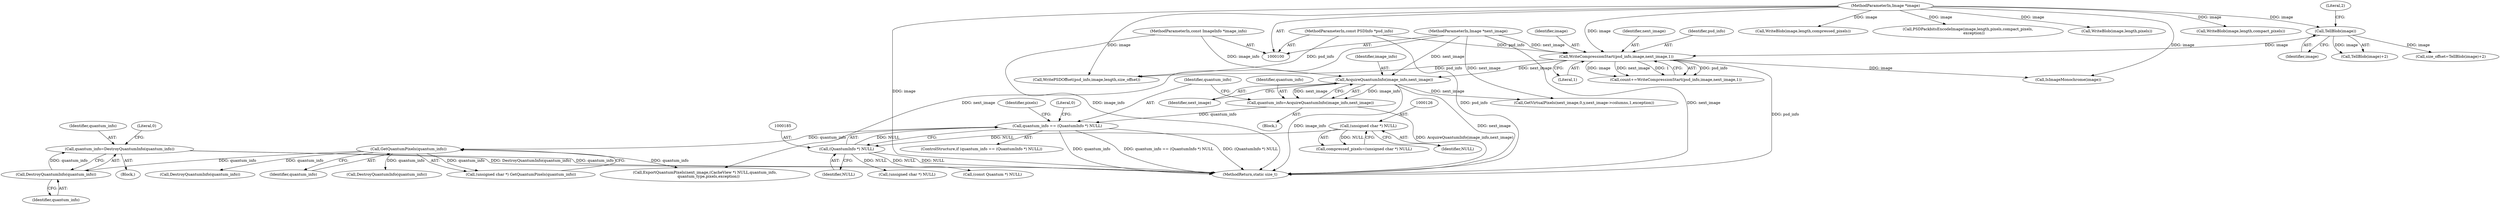 digraph "0_ImageMagick_91cc3f36f2ccbd485a0456bab9aebe63b635da88@pointer" {
"1000265" [label="(Call,quantum_info=DestroyQuantumInfo(quantum_info))"];
"1000267" [label="(Call,DestroyQuantumInfo(quantum_info))"];
"1000193" [label="(Call,GetQuantumPixels(quantum_info))"];
"1000182" [label="(Call,quantum_info == (QuantumInfo *) NULL)"];
"1000176" [label="(Call,quantum_info=AcquireQuantumInfo(image_info,next_image))"];
"1000178" [label="(Call,AcquireQuantumInfo(image_info,next_image))"];
"1000102" [label="(MethodParameterIn,const ImageInfo *image_info)"];
"1000147" [label="(Call,WriteCompressionStart(psd_info,image,next_image,1))"];
"1000101" [label="(MethodParameterIn,const PSDInfo *psd_info)"];
"1000142" [label="(Call,TellBlob(image))"];
"1000103" [label="(MethodParameterIn,Image *image)"];
"1000104" [label="(MethodParameterIn,Image *next_image)"];
"1000184" [label="(Call,(QuantumInfo *) NULL)"];
"1000125" [label="(Call,(unsigned char *) NULL)"];
"1000143" [label="(Identifier,image)"];
"1000190" [label="(Identifier,pixels)"];
"1000299" [label="(Call,(const Quantum *) NULL)"];
"1000177" [label="(Identifier,quantum_info)"];
"1000267" [label="(Call,DestroyQuantumInfo(quantum_info))"];
"1000194" [label="(Identifier,quantum_info)"];
"1000438" [label="(Call,WriteBlob(image,length,compressed_pixels))"];
"1000359" [label="(Call,WritePSDOffset(psd_info,image,length,size_offset))"];
"1000265" [label="(Call,quantum_info=DestroyQuantumInfo(quantum_info))"];
"1000220" [label="(Call,DestroyQuantumInfo(quantum_info))"];
"1000150" [label="(Identifier,next_image)"];
"1000141" [label="(Call,TellBlob(image)+2)"];
"1000186" [label="(Identifier,NULL)"];
"1000184" [label="(Call,(QuantumInfo *) NULL)"];
"1000123" [label="(Call,compressed_pixels=(unsigned char *) NULL)"];
"1000264" [label="(Block,)"];
"1000125" [label="(Call,(unsigned char *) NULL)"];
"1000182" [label="(Call,quantum_info == (QuantumInfo *) NULL)"];
"1000191" [label="(Call,(unsigned char *) GetQuantumPixels(quantum_info))"];
"1000142" [label="(Call,TellBlob(image))"];
"1000110" [label="(Block,)"];
"1000266" [label="(Identifier,quantum_info)"];
"1000145" [label="(Call,count+=WriteCompressionStart(psd_info,image,next_image,1))"];
"1000214" [label="(Call,(unsigned char *) NULL)"];
"1000183" [label="(Identifier,quantum_info)"];
"1000127" [label="(Identifier,NULL)"];
"1000178" [label="(Call,AcquireQuantumInfo(image_info,next_image))"];
"1000144" [label="(Literal,2)"];
"1000345" [label="(Call,PSDPackbitsEncodeImage(image,length,pixels,compact_pixels,\n          exception))"];
"1000176" [label="(Call,quantum_info=AcquireQuantumInfo(image_info,next_image))"];
"1000478" [label="(MethodReturn,static size_t)"];
"1000103" [label="(MethodParameterIn,Image *image)"];
"1000101" [label="(MethodParameterIn,const PSDInfo *psd_info)"];
"1000139" [label="(Call,size_offset=TellBlob(image)+2)"];
"1000148" [label="(Identifier,psd_info)"];
"1000180" [label="(Identifier,next_image)"];
"1000102" [label="(MethodParameterIn,const ImageInfo *image_info)"];
"1000149" [label="(Identifier,image)"];
"1000450" [label="(Call,WriteBlob(image,length,pixels))"];
"1000287" [label="(Call,GetVirtualPixels(next_image,0,y,next_image->columns,1,exception))"];
"1000268" [label="(Identifier,quantum_info)"];
"1000305" [label="(Call,ExportQuantumPixels(next_image,(CacheView *) NULL,quantum_info,\n      quantum_type,pixels,exception))"];
"1000188" [label="(Literal,0)"];
"1000474" [label="(Call,DestroyQuantumInfo(quantum_info))"];
"1000179" [label="(Identifier,image_info)"];
"1000147" [label="(Call,WriteCompressionStart(psd_info,image,next_image,1))"];
"1000193" [label="(Call,GetQuantumPixels(quantum_info))"];
"1000181" [label="(ControlStructure,if (quantum_info == (QuantumInfo *) NULL))"];
"1000270" [label="(Literal,0)"];
"1000104" [label="(MethodParameterIn,Image *next_image)"];
"1000167" [label="(Call,IsImageMonochrome(image))"];
"1000353" [label="(Call,WriteBlob(image,length,compact_pixels))"];
"1000151" [label="(Literal,1)"];
"1000265" -> "1000264"  [label="AST: "];
"1000265" -> "1000267"  [label="CFG: "];
"1000266" -> "1000265"  [label="AST: "];
"1000267" -> "1000265"  [label="AST: "];
"1000270" -> "1000265"  [label="CFG: "];
"1000265" -> "1000478"  [label="DDG: DestroyQuantumInfo(quantum_info)"];
"1000265" -> "1000478"  [label="DDG: quantum_info"];
"1000267" -> "1000265"  [label="DDG: quantum_info"];
"1000267" -> "1000268"  [label="CFG: "];
"1000268" -> "1000267"  [label="AST: "];
"1000193" -> "1000267"  [label="DDG: quantum_info"];
"1000193" -> "1000191"  [label="AST: "];
"1000193" -> "1000194"  [label="CFG: "];
"1000194" -> "1000193"  [label="AST: "];
"1000191" -> "1000193"  [label="CFG: "];
"1000193" -> "1000191"  [label="DDG: quantum_info"];
"1000182" -> "1000193"  [label="DDG: quantum_info"];
"1000193" -> "1000220"  [label="DDG: quantum_info"];
"1000193" -> "1000305"  [label="DDG: quantum_info"];
"1000193" -> "1000474"  [label="DDG: quantum_info"];
"1000182" -> "1000181"  [label="AST: "];
"1000182" -> "1000184"  [label="CFG: "];
"1000183" -> "1000182"  [label="AST: "];
"1000184" -> "1000182"  [label="AST: "];
"1000188" -> "1000182"  [label="CFG: "];
"1000190" -> "1000182"  [label="CFG: "];
"1000182" -> "1000478"  [label="DDG: quantum_info == (QuantumInfo *) NULL"];
"1000182" -> "1000478"  [label="DDG: (QuantumInfo *) NULL"];
"1000182" -> "1000478"  [label="DDG: quantum_info"];
"1000176" -> "1000182"  [label="DDG: quantum_info"];
"1000184" -> "1000182"  [label="DDG: NULL"];
"1000176" -> "1000110"  [label="AST: "];
"1000176" -> "1000178"  [label="CFG: "];
"1000177" -> "1000176"  [label="AST: "];
"1000178" -> "1000176"  [label="AST: "];
"1000183" -> "1000176"  [label="CFG: "];
"1000176" -> "1000478"  [label="DDG: AcquireQuantumInfo(image_info,next_image)"];
"1000178" -> "1000176"  [label="DDG: image_info"];
"1000178" -> "1000176"  [label="DDG: next_image"];
"1000178" -> "1000180"  [label="CFG: "];
"1000179" -> "1000178"  [label="AST: "];
"1000180" -> "1000178"  [label="AST: "];
"1000178" -> "1000478"  [label="DDG: image_info"];
"1000178" -> "1000478"  [label="DDG: next_image"];
"1000102" -> "1000178"  [label="DDG: image_info"];
"1000147" -> "1000178"  [label="DDG: next_image"];
"1000104" -> "1000178"  [label="DDG: next_image"];
"1000178" -> "1000287"  [label="DDG: next_image"];
"1000102" -> "1000100"  [label="AST: "];
"1000102" -> "1000478"  [label="DDG: image_info"];
"1000147" -> "1000145"  [label="AST: "];
"1000147" -> "1000151"  [label="CFG: "];
"1000148" -> "1000147"  [label="AST: "];
"1000149" -> "1000147"  [label="AST: "];
"1000150" -> "1000147"  [label="AST: "];
"1000151" -> "1000147"  [label="AST: "];
"1000145" -> "1000147"  [label="CFG: "];
"1000147" -> "1000478"  [label="DDG: psd_info"];
"1000147" -> "1000145"  [label="DDG: psd_info"];
"1000147" -> "1000145"  [label="DDG: image"];
"1000147" -> "1000145"  [label="DDG: next_image"];
"1000147" -> "1000145"  [label="DDG: 1"];
"1000101" -> "1000147"  [label="DDG: psd_info"];
"1000142" -> "1000147"  [label="DDG: image"];
"1000103" -> "1000147"  [label="DDG: image"];
"1000104" -> "1000147"  [label="DDG: next_image"];
"1000147" -> "1000167"  [label="DDG: image"];
"1000147" -> "1000359"  [label="DDG: psd_info"];
"1000101" -> "1000100"  [label="AST: "];
"1000101" -> "1000478"  [label="DDG: psd_info"];
"1000101" -> "1000359"  [label="DDG: psd_info"];
"1000142" -> "1000141"  [label="AST: "];
"1000142" -> "1000143"  [label="CFG: "];
"1000143" -> "1000142"  [label="AST: "];
"1000144" -> "1000142"  [label="CFG: "];
"1000142" -> "1000139"  [label="DDG: image"];
"1000142" -> "1000141"  [label="DDG: image"];
"1000103" -> "1000142"  [label="DDG: image"];
"1000103" -> "1000100"  [label="AST: "];
"1000103" -> "1000478"  [label="DDG: image"];
"1000103" -> "1000167"  [label="DDG: image"];
"1000103" -> "1000345"  [label="DDG: image"];
"1000103" -> "1000353"  [label="DDG: image"];
"1000103" -> "1000359"  [label="DDG: image"];
"1000103" -> "1000438"  [label="DDG: image"];
"1000103" -> "1000450"  [label="DDG: image"];
"1000104" -> "1000100"  [label="AST: "];
"1000104" -> "1000478"  [label="DDG: next_image"];
"1000104" -> "1000287"  [label="DDG: next_image"];
"1000104" -> "1000305"  [label="DDG: next_image"];
"1000184" -> "1000186"  [label="CFG: "];
"1000185" -> "1000184"  [label="AST: "];
"1000186" -> "1000184"  [label="AST: "];
"1000184" -> "1000478"  [label="DDG: NULL"];
"1000125" -> "1000184"  [label="DDG: NULL"];
"1000184" -> "1000214"  [label="DDG: NULL"];
"1000184" -> "1000299"  [label="DDG: NULL"];
"1000125" -> "1000123"  [label="AST: "];
"1000125" -> "1000127"  [label="CFG: "];
"1000126" -> "1000125"  [label="AST: "];
"1000127" -> "1000125"  [label="AST: "];
"1000123" -> "1000125"  [label="CFG: "];
"1000125" -> "1000123"  [label="DDG: NULL"];
}
